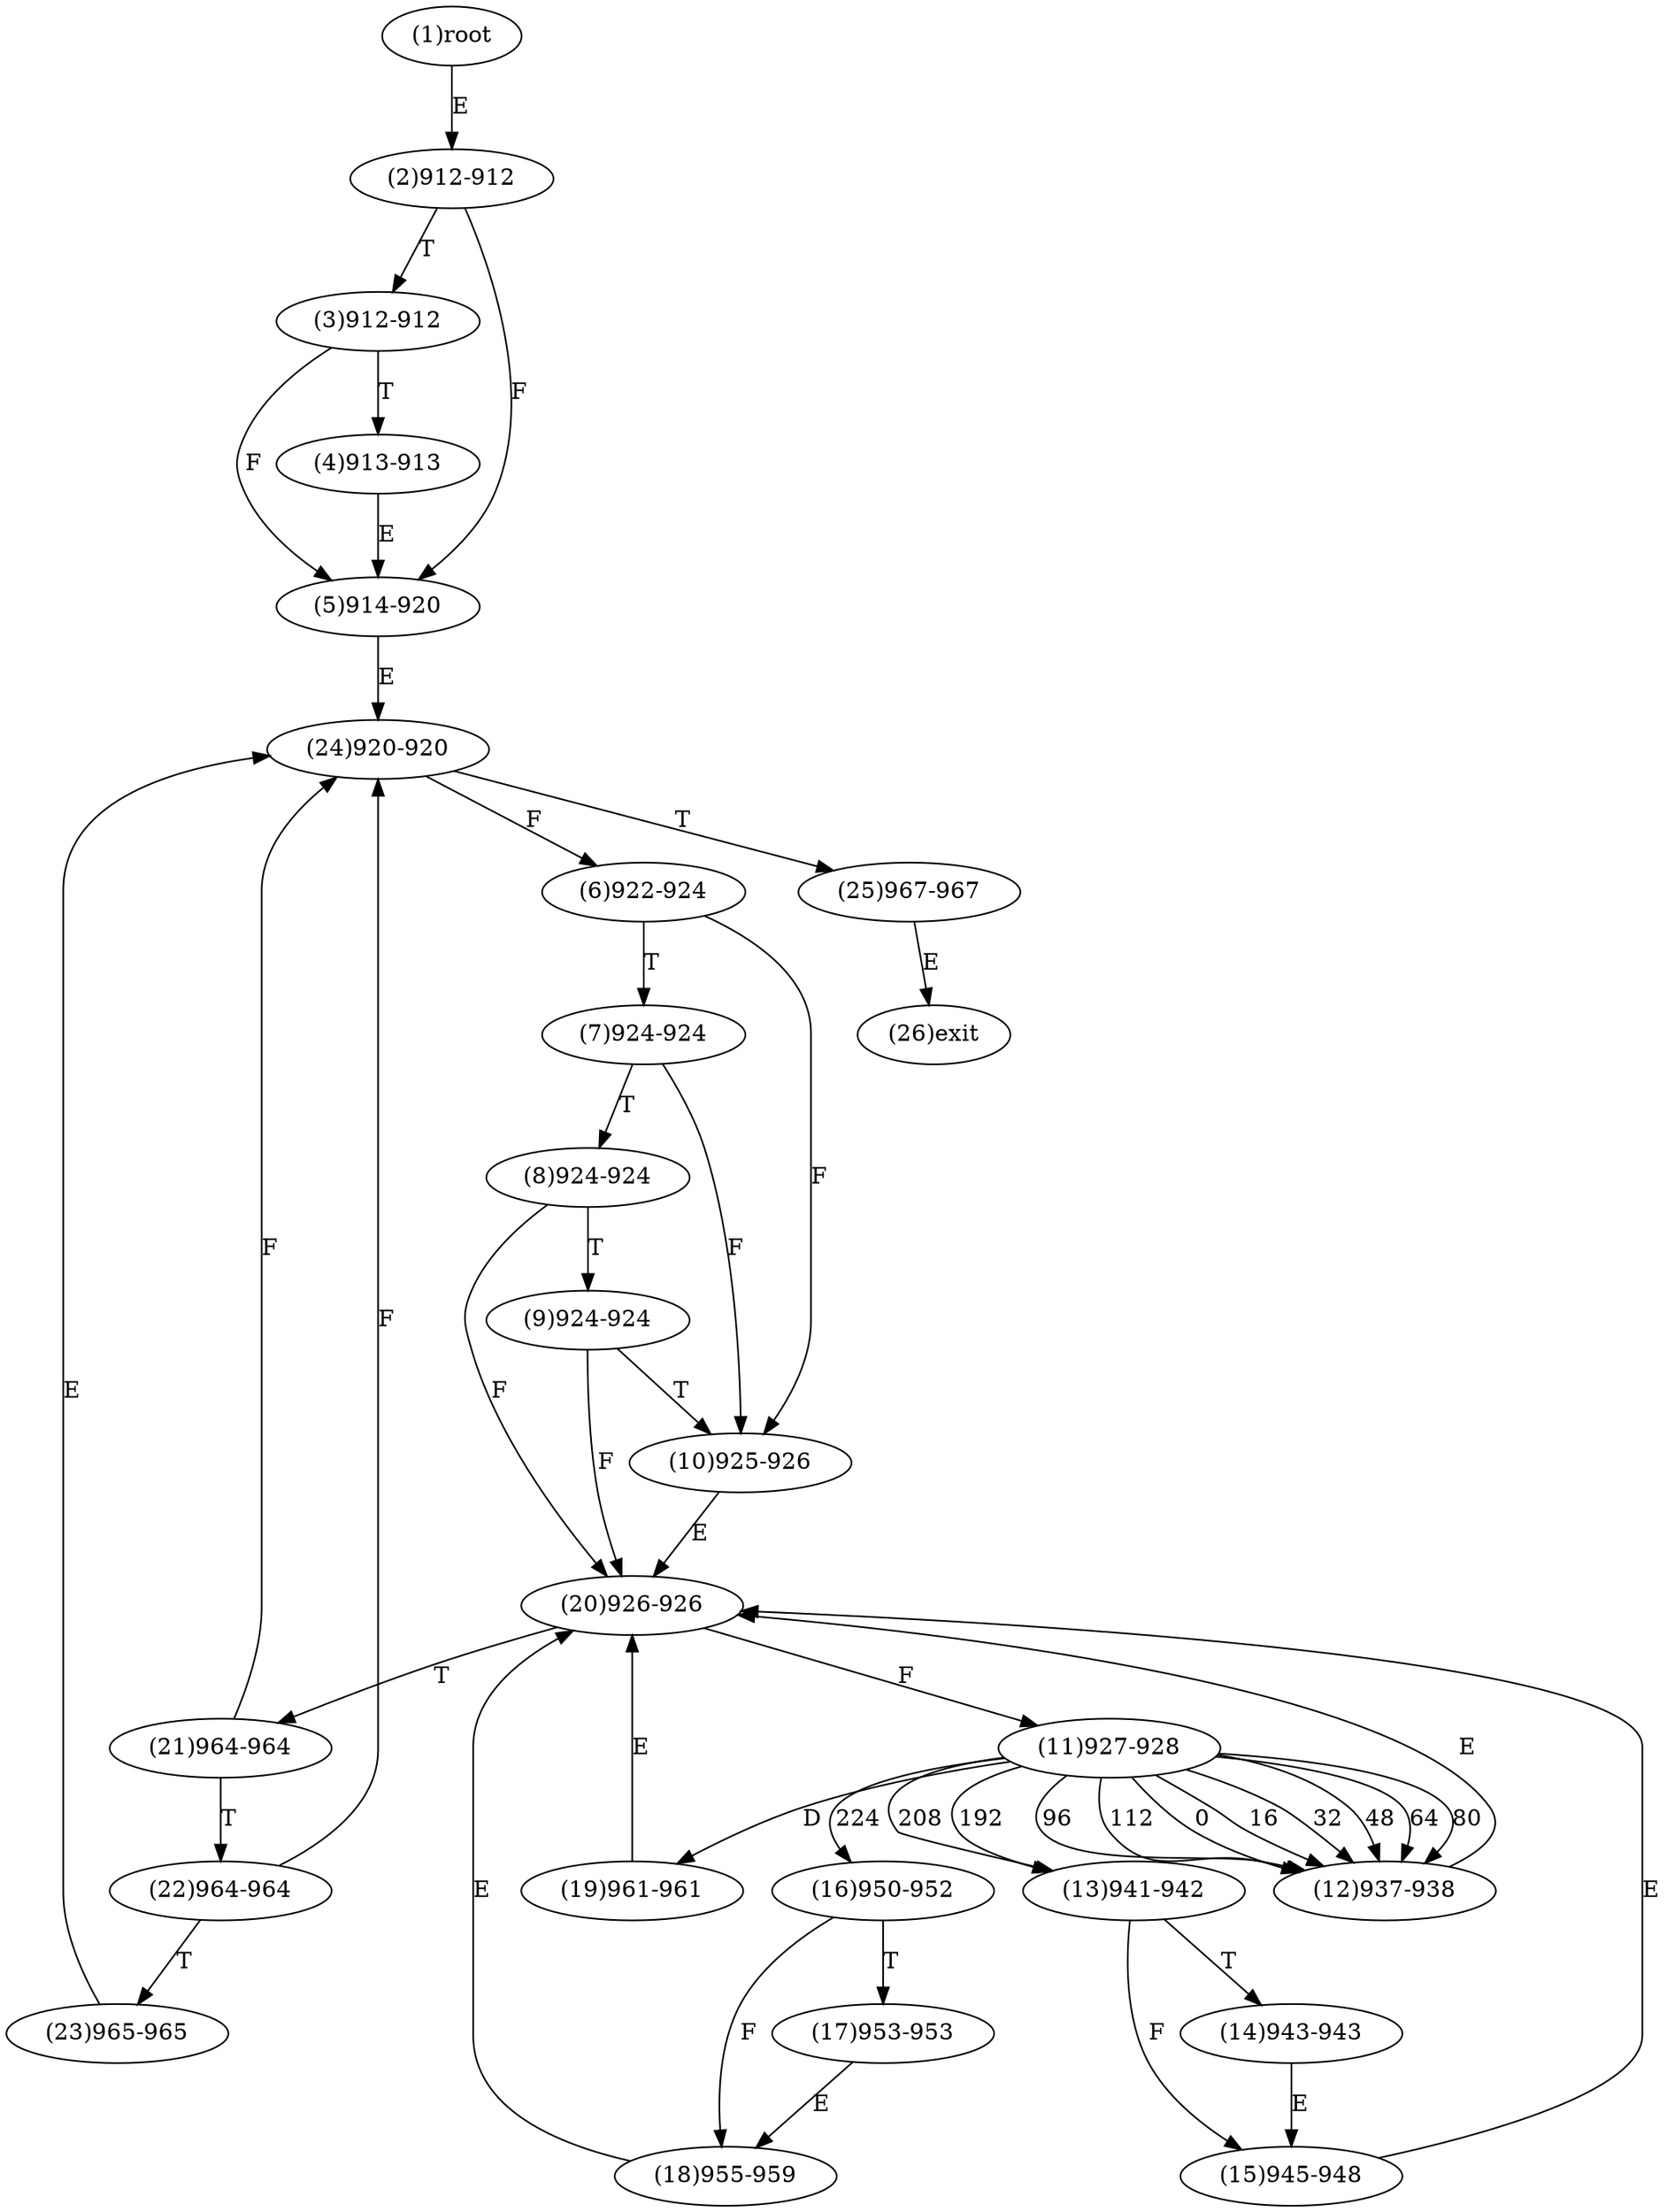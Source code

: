 digraph "" { 
1[ label="(1)root"];
2[ label="(2)912-912"];
3[ label="(3)912-912"];
4[ label="(4)913-913"];
5[ label="(5)914-920"];
6[ label="(6)922-924"];
7[ label="(7)924-924"];
8[ label="(8)924-924"];
9[ label="(9)924-924"];
10[ label="(10)925-926"];
11[ label="(11)927-928"];
12[ label="(12)937-938"];
13[ label="(13)941-942"];
14[ label="(14)943-943"];
15[ label="(15)945-948"];
17[ label="(17)953-953"];
16[ label="(16)950-952"];
19[ label="(19)961-961"];
18[ label="(18)955-959"];
21[ label="(21)964-964"];
20[ label="(20)926-926"];
23[ label="(23)965-965"];
22[ label="(22)964-964"];
25[ label="(25)967-967"];
24[ label="(24)920-920"];
26[ label="(26)exit"];
1->2[ label="E"];
2->5[ label="F"];
2->3[ label="T"];
3->5[ label="F"];
3->4[ label="T"];
4->5[ label="E"];
5->24[ label="E"];
6->10[ label="F"];
6->7[ label="T"];
7->10[ label="F"];
7->8[ label="T"];
8->20[ label="F"];
8->9[ label="T"];
9->20[ label="F"];
9->10[ label="T"];
10->20[ label="E"];
11->12[ label="0"];
11->12[ label="16"];
11->12[ label="32"];
11->12[ label="48"];
11->12[ label="64"];
11->12[ label="80"];
11->12[ label="96"];
11->12[ label="112"];
11->13[ label="192"];
11->13[ label="208"];
11->16[ label="224"];
11->19[ label="D"];
12->20[ label="E"];
13->15[ label="F"];
13->14[ label="T"];
14->15[ label="E"];
15->20[ label="E"];
16->18[ label="F"];
16->17[ label="T"];
17->18[ label="E"];
18->20[ label="E"];
19->20[ label="E"];
20->11[ label="F"];
20->21[ label="T"];
21->24[ label="F"];
21->22[ label="T"];
22->24[ label="F"];
22->23[ label="T"];
23->24[ label="E"];
24->6[ label="F"];
24->25[ label="T"];
25->26[ label="E"];
}